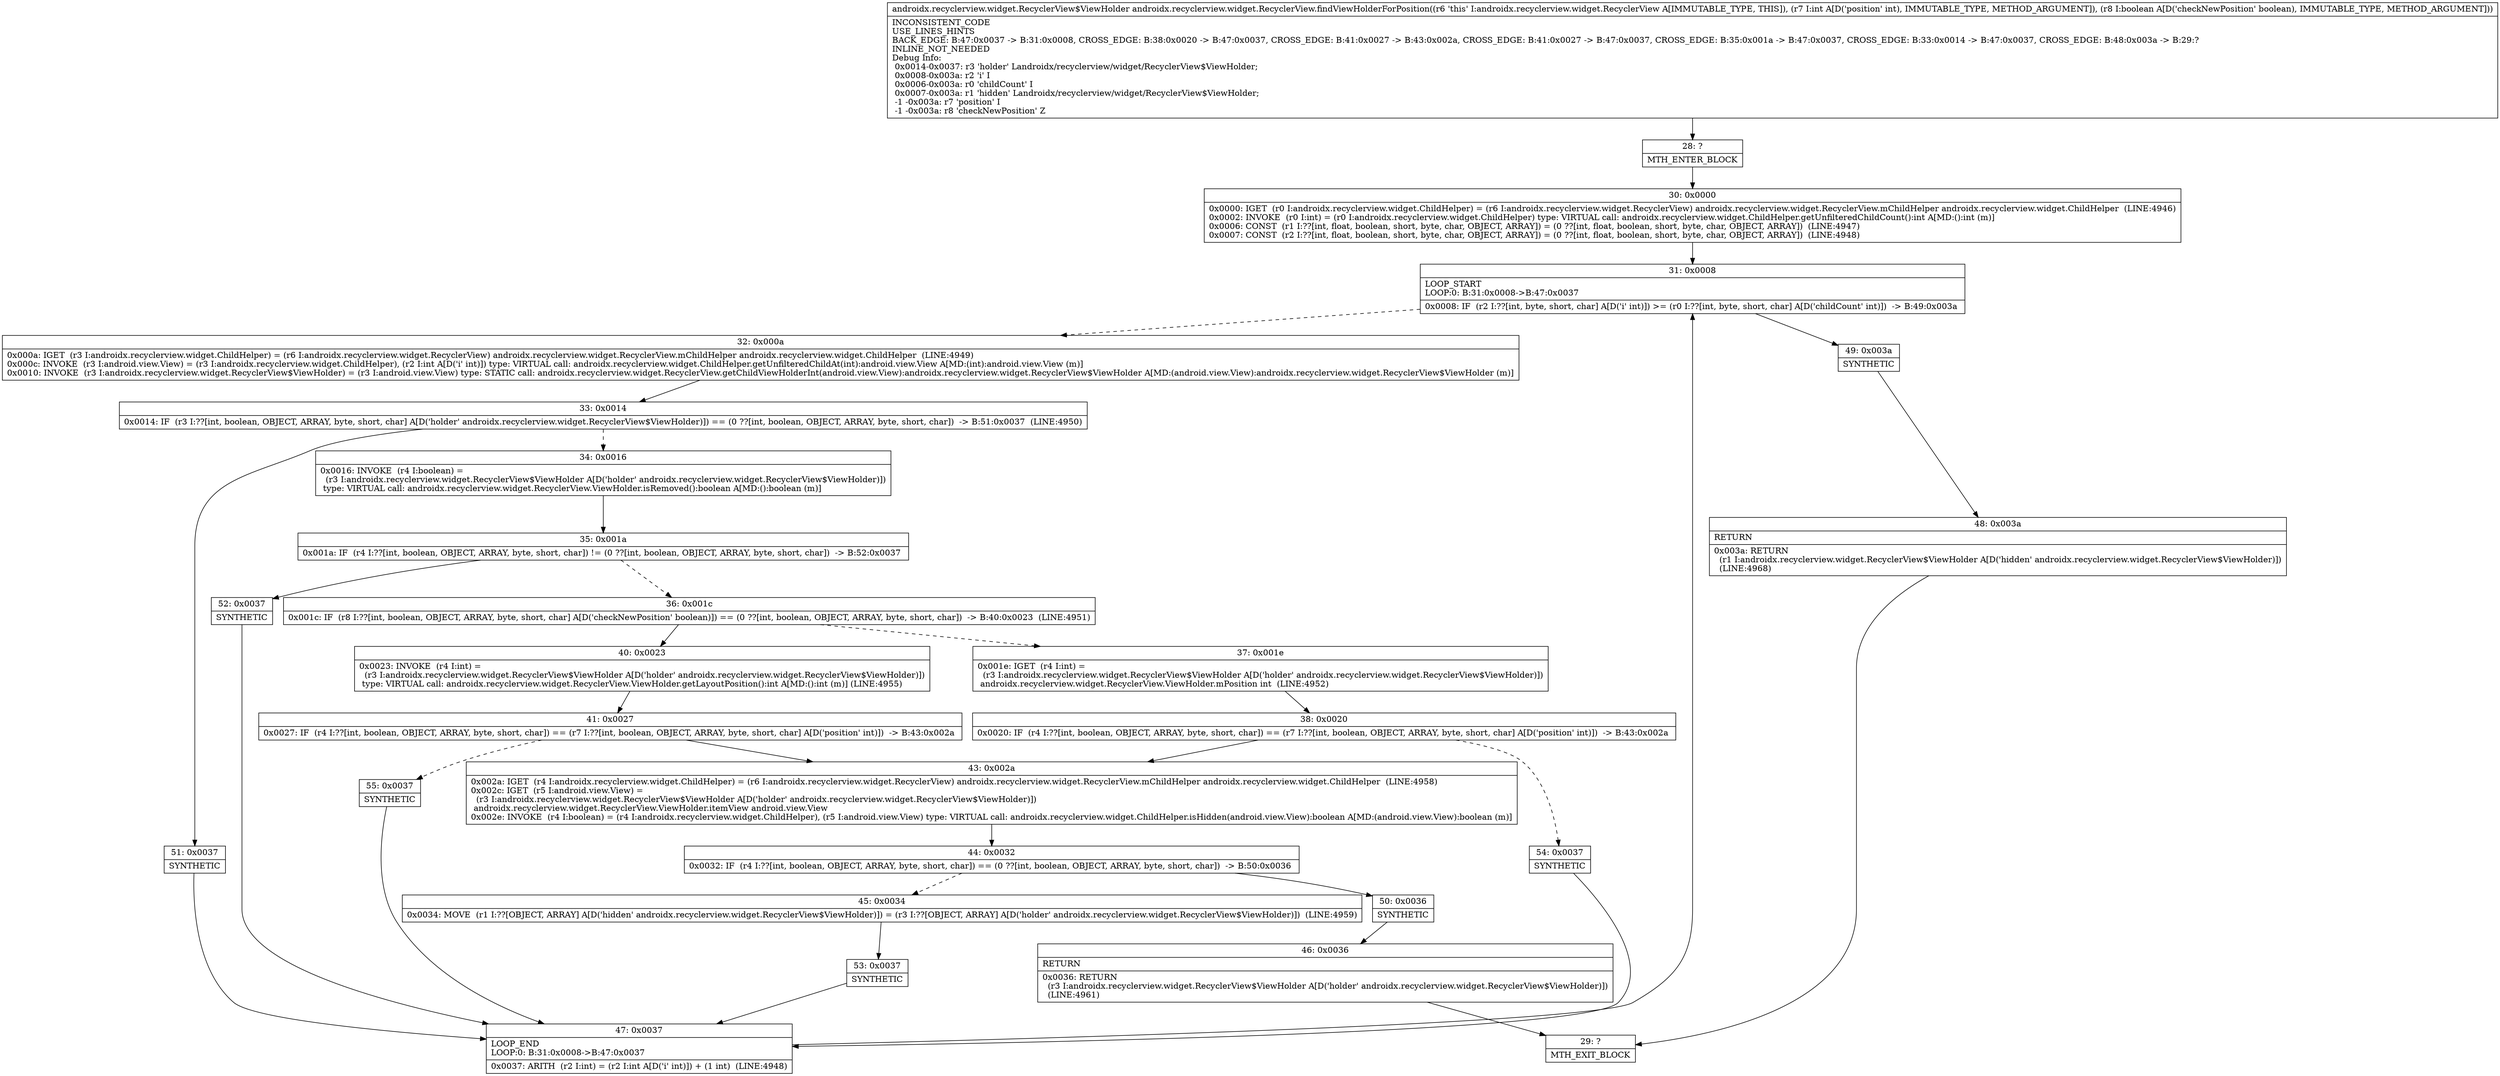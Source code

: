 digraph "CFG forandroidx.recyclerview.widget.RecyclerView.findViewHolderForPosition(IZ)Landroidx\/recyclerview\/widget\/RecyclerView$ViewHolder;" {
Node_28 [shape=record,label="{28\:\ ?|MTH_ENTER_BLOCK\l}"];
Node_30 [shape=record,label="{30\:\ 0x0000|0x0000: IGET  (r0 I:androidx.recyclerview.widget.ChildHelper) = (r6 I:androidx.recyclerview.widget.RecyclerView) androidx.recyclerview.widget.RecyclerView.mChildHelper androidx.recyclerview.widget.ChildHelper  (LINE:4946)\l0x0002: INVOKE  (r0 I:int) = (r0 I:androidx.recyclerview.widget.ChildHelper) type: VIRTUAL call: androidx.recyclerview.widget.ChildHelper.getUnfilteredChildCount():int A[MD:():int (m)]\l0x0006: CONST  (r1 I:??[int, float, boolean, short, byte, char, OBJECT, ARRAY]) = (0 ??[int, float, boolean, short, byte, char, OBJECT, ARRAY])  (LINE:4947)\l0x0007: CONST  (r2 I:??[int, float, boolean, short, byte, char, OBJECT, ARRAY]) = (0 ??[int, float, boolean, short, byte, char, OBJECT, ARRAY])  (LINE:4948)\l}"];
Node_31 [shape=record,label="{31\:\ 0x0008|LOOP_START\lLOOP:0: B:31:0x0008\-\>B:47:0x0037\l|0x0008: IF  (r2 I:??[int, byte, short, char] A[D('i' int)]) \>= (r0 I:??[int, byte, short, char] A[D('childCount' int)])  \-\> B:49:0x003a \l}"];
Node_32 [shape=record,label="{32\:\ 0x000a|0x000a: IGET  (r3 I:androidx.recyclerview.widget.ChildHelper) = (r6 I:androidx.recyclerview.widget.RecyclerView) androidx.recyclerview.widget.RecyclerView.mChildHelper androidx.recyclerview.widget.ChildHelper  (LINE:4949)\l0x000c: INVOKE  (r3 I:android.view.View) = (r3 I:androidx.recyclerview.widget.ChildHelper), (r2 I:int A[D('i' int)]) type: VIRTUAL call: androidx.recyclerview.widget.ChildHelper.getUnfilteredChildAt(int):android.view.View A[MD:(int):android.view.View (m)]\l0x0010: INVOKE  (r3 I:androidx.recyclerview.widget.RecyclerView$ViewHolder) = (r3 I:android.view.View) type: STATIC call: androidx.recyclerview.widget.RecyclerView.getChildViewHolderInt(android.view.View):androidx.recyclerview.widget.RecyclerView$ViewHolder A[MD:(android.view.View):androidx.recyclerview.widget.RecyclerView$ViewHolder (m)]\l}"];
Node_33 [shape=record,label="{33\:\ 0x0014|0x0014: IF  (r3 I:??[int, boolean, OBJECT, ARRAY, byte, short, char] A[D('holder' androidx.recyclerview.widget.RecyclerView$ViewHolder)]) == (0 ??[int, boolean, OBJECT, ARRAY, byte, short, char])  \-\> B:51:0x0037  (LINE:4950)\l}"];
Node_34 [shape=record,label="{34\:\ 0x0016|0x0016: INVOKE  (r4 I:boolean) = \l  (r3 I:androidx.recyclerview.widget.RecyclerView$ViewHolder A[D('holder' androidx.recyclerview.widget.RecyclerView$ViewHolder)])\l type: VIRTUAL call: androidx.recyclerview.widget.RecyclerView.ViewHolder.isRemoved():boolean A[MD:():boolean (m)]\l}"];
Node_35 [shape=record,label="{35\:\ 0x001a|0x001a: IF  (r4 I:??[int, boolean, OBJECT, ARRAY, byte, short, char]) != (0 ??[int, boolean, OBJECT, ARRAY, byte, short, char])  \-\> B:52:0x0037 \l}"];
Node_36 [shape=record,label="{36\:\ 0x001c|0x001c: IF  (r8 I:??[int, boolean, OBJECT, ARRAY, byte, short, char] A[D('checkNewPosition' boolean)]) == (0 ??[int, boolean, OBJECT, ARRAY, byte, short, char])  \-\> B:40:0x0023  (LINE:4951)\l}"];
Node_37 [shape=record,label="{37\:\ 0x001e|0x001e: IGET  (r4 I:int) = \l  (r3 I:androidx.recyclerview.widget.RecyclerView$ViewHolder A[D('holder' androidx.recyclerview.widget.RecyclerView$ViewHolder)])\l androidx.recyclerview.widget.RecyclerView.ViewHolder.mPosition int  (LINE:4952)\l}"];
Node_38 [shape=record,label="{38\:\ 0x0020|0x0020: IF  (r4 I:??[int, boolean, OBJECT, ARRAY, byte, short, char]) == (r7 I:??[int, boolean, OBJECT, ARRAY, byte, short, char] A[D('position' int)])  \-\> B:43:0x002a \l}"];
Node_43 [shape=record,label="{43\:\ 0x002a|0x002a: IGET  (r4 I:androidx.recyclerview.widget.ChildHelper) = (r6 I:androidx.recyclerview.widget.RecyclerView) androidx.recyclerview.widget.RecyclerView.mChildHelper androidx.recyclerview.widget.ChildHelper  (LINE:4958)\l0x002c: IGET  (r5 I:android.view.View) = \l  (r3 I:androidx.recyclerview.widget.RecyclerView$ViewHolder A[D('holder' androidx.recyclerview.widget.RecyclerView$ViewHolder)])\l androidx.recyclerview.widget.RecyclerView.ViewHolder.itemView android.view.View \l0x002e: INVOKE  (r4 I:boolean) = (r4 I:androidx.recyclerview.widget.ChildHelper), (r5 I:android.view.View) type: VIRTUAL call: androidx.recyclerview.widget.ChildHelper.isHidden(android.view.View):boolean A[MD:(android.view.View):boolean (m)]\l}"];
Node_44 [shape=record,label="{44\:\ 0x0032|0x0032: IF  (r4 I:??[int, boolean, OBJECT, ARRAY, byte, short, char]) == (0 ??[int, boolean, OBJECT, ARRAY, byte, short, char])  \-\> B:50:0x0036 \l}"];
Node_45 [shape=record,label="{45\:\ 0x0034|0x0034: MOVE  (r1 I:??[OBJECT, ARRAY] A[D('hidden' androidx.recyclerview.widget.RecyclerView$ViewHolder)]) = (r3 I:??[OBJECT, ARRAY] A[D('holder' androidx.recyclerview.widget.RecyclerView$ViewHolder)])  (LINE:4959)\l}"];
Node_53 [shape=record,label="{53\:\ 0x0037|SYNTHETIC\l}"];
Node_47 [shape=record,label="{47\:\ 0x0037|LOOP_END\lLOOP:0: B:31:0x0008\-\>B:47:0x0037\l|0x0037: ARITH  (r2 I:int) = (r2 I:int A[D('i' int)]) + (1 int)  (LINE:4948)\l}"];
Node_50 [shape=record,label="{50\:\ 0x0036|SYNTHETIC\l}"];
Node_46 [shape=record,label="{46\:\ 0x0036|RETURN\l|0x0036: RETURN  \l  (r3 I:androidx.recyclerview.widget.RecyclerView$ViewHolder A[D('holder' androidx.recyclerview.widget.RecyclerView$ViewHolder)])\l  (LINE:4961)\l}"];
Node_29 [shape=record,label="{29\:\ ?|MTH_EXIT_BLOCK\l}"];
Node_54 [shape=record,label="{54\:\ 0x0037|SYNTHETIC\l}"];
Node_40 [shape=record,label="{40\:\ 0x0023|0x0023: INVOKE  (r4 I:int) = \l  (r3 I:androidx.recyclerview.widget.RecyclerView$ViewHolder A[D('holder' androidx.recyclerview.widget.RecyclerView$ViewHolder)])\l type: VIRTUAL call: androidx.recyclerview.widget.RecyclerView.ViewHolder.getLayoutPosition():int A[MD:():int (m)] (LINE:4955)\l}"];
Node_41 [shape=record,label="{41\:\ 0x0027|0x0027: IF  (r4 I:??[int, boolean, OBJECT, ARRAY, byte, short, char]) == (r7 I:??[int, boolean, OBJECT, ARRAY, byte, short, char] A[D('position' int)])  \-\> B:43:0x002a \l}"];
Node_55 [shape=record,label="{55\:\ 0x0037|SYNTHETIC\l}"];
Node_52 [shape=record,label="{52\:\ 0x0037|SYNTHETIC\l}"];
Node_51 [shape=record,label="{51\:\ 0x0037|SYNTHETIC\l}"];
Node_49 [shape=record,label="{49\:\ 0x003a|SYNTHETIC\l}"];
Node_48 [shape=record,label="{48\:\ 0x003a|RETURN\l|0x003a: RETURN  \l  (r1 I:androidx.recyclerview.widget.RecyclerView$ViewHolder A[D('hidden' androidx.recyclerview.widget.RecyclerView$ViewHolder)])\l  (LINE:4968)\l}"];
MethodNode[shape=record,label="{androidx.recyclerview.widget.RecyclerView$ViewHolder androidx.recyclerview.widget.RecyclerView.findViewHolderForPosition((r6 'this' I:androidx.recyclerview.widget.RecyclerView A[IMMUTABLE_TYPE, THIS]), (r7 I:int A[D('position' int), IMMUTABLE_TYPE, METHOD_ARGUMENT]), (r8 I:boolean A[D('checkNewPosition' boolean), IMMUTABLE_TYPE, METHOD_ARGUMENT]))  | INCONSISTENT_CODE\lUSE_LINES_HINTS\lBACK_EDGE: B:47:0x0037 \-\> B:31:0x0008, CROSS_EDGE: B:38:0x0020 \-\> B:47:0x0037, CROSS_EDGE: B:41:0x0027 \-\> B:43:0x002a, CROSS_EDGE: B:41:0x0027 \-\> B:47:0x0037, CROSS_EDGE: B:35:0x001a \-\> B:47:0x0037, CROSS_EDGE: B:33:0x0014 \-\> B:47:0x0037, CROSS_EDGE: B:48:0x003a \-\> B:29:?\lINLINE_NOT_NEEDED\lDebug Info:\l  0x0014\-0x0037: r3 'holder' Landroidx\/recyclerview\/widget\/RecyclerView$ViewHolder;\l  0x0008\-0x003a: r2 'i' I\l  0x0006\-0x003a: r0 'childCount' I\l  0x0007\-0x003a: r1 'hidden' Landroidx\/recyclerview\/widget\/RecyclerView$ViewHolder;\l  \-1 \-0x003a: r7 'position' I\l  \-1 \-0x003a: r8 'checkNewPosition' Z\l}"];
MethodNode -> Node_28;Node_28 -> Node_30;
Node_30 -> Node_31;
Node_31 -> Node_32[style=dashed];
Node_31 -> Node_49;
Node_32 -> Node_33;
Node_33 -> Node_34[style=dashed];
Node_33 -> Node_51;
Node_34 -> Node_35;
Node_35 -> Node_36[style=dashed];
Node_35 -> Node_52;
Node_36 -> Node_37[style=dashed];
Node_36 -> Node_40;
Node_37 -> Node_38;
Node_38 -> Node_43;
Node_38 -> Node_54[style=dashed];
Node_43 -> Node_44;
Node_44 -> Node_45[style=dashed];
Node_44 -> Node_50;
Node_45 -> Node_53;
Node_53 -> Node_47;
Node_47 -> Node_31;
Node_50 -> Node_46;
Node_46 -> Node_29;
Node_54 -> Node_47;
Node_40 -> Node_41;
Node_41 -> Node_43;
Node_41 -> Node_55[style=dashed];
Node_55 -> Node_47;
Node_52 -> Node_47;
Node_51 -> Node_47;
Node_49 -> Node_48;
Node_48 -> Node_29;
}

